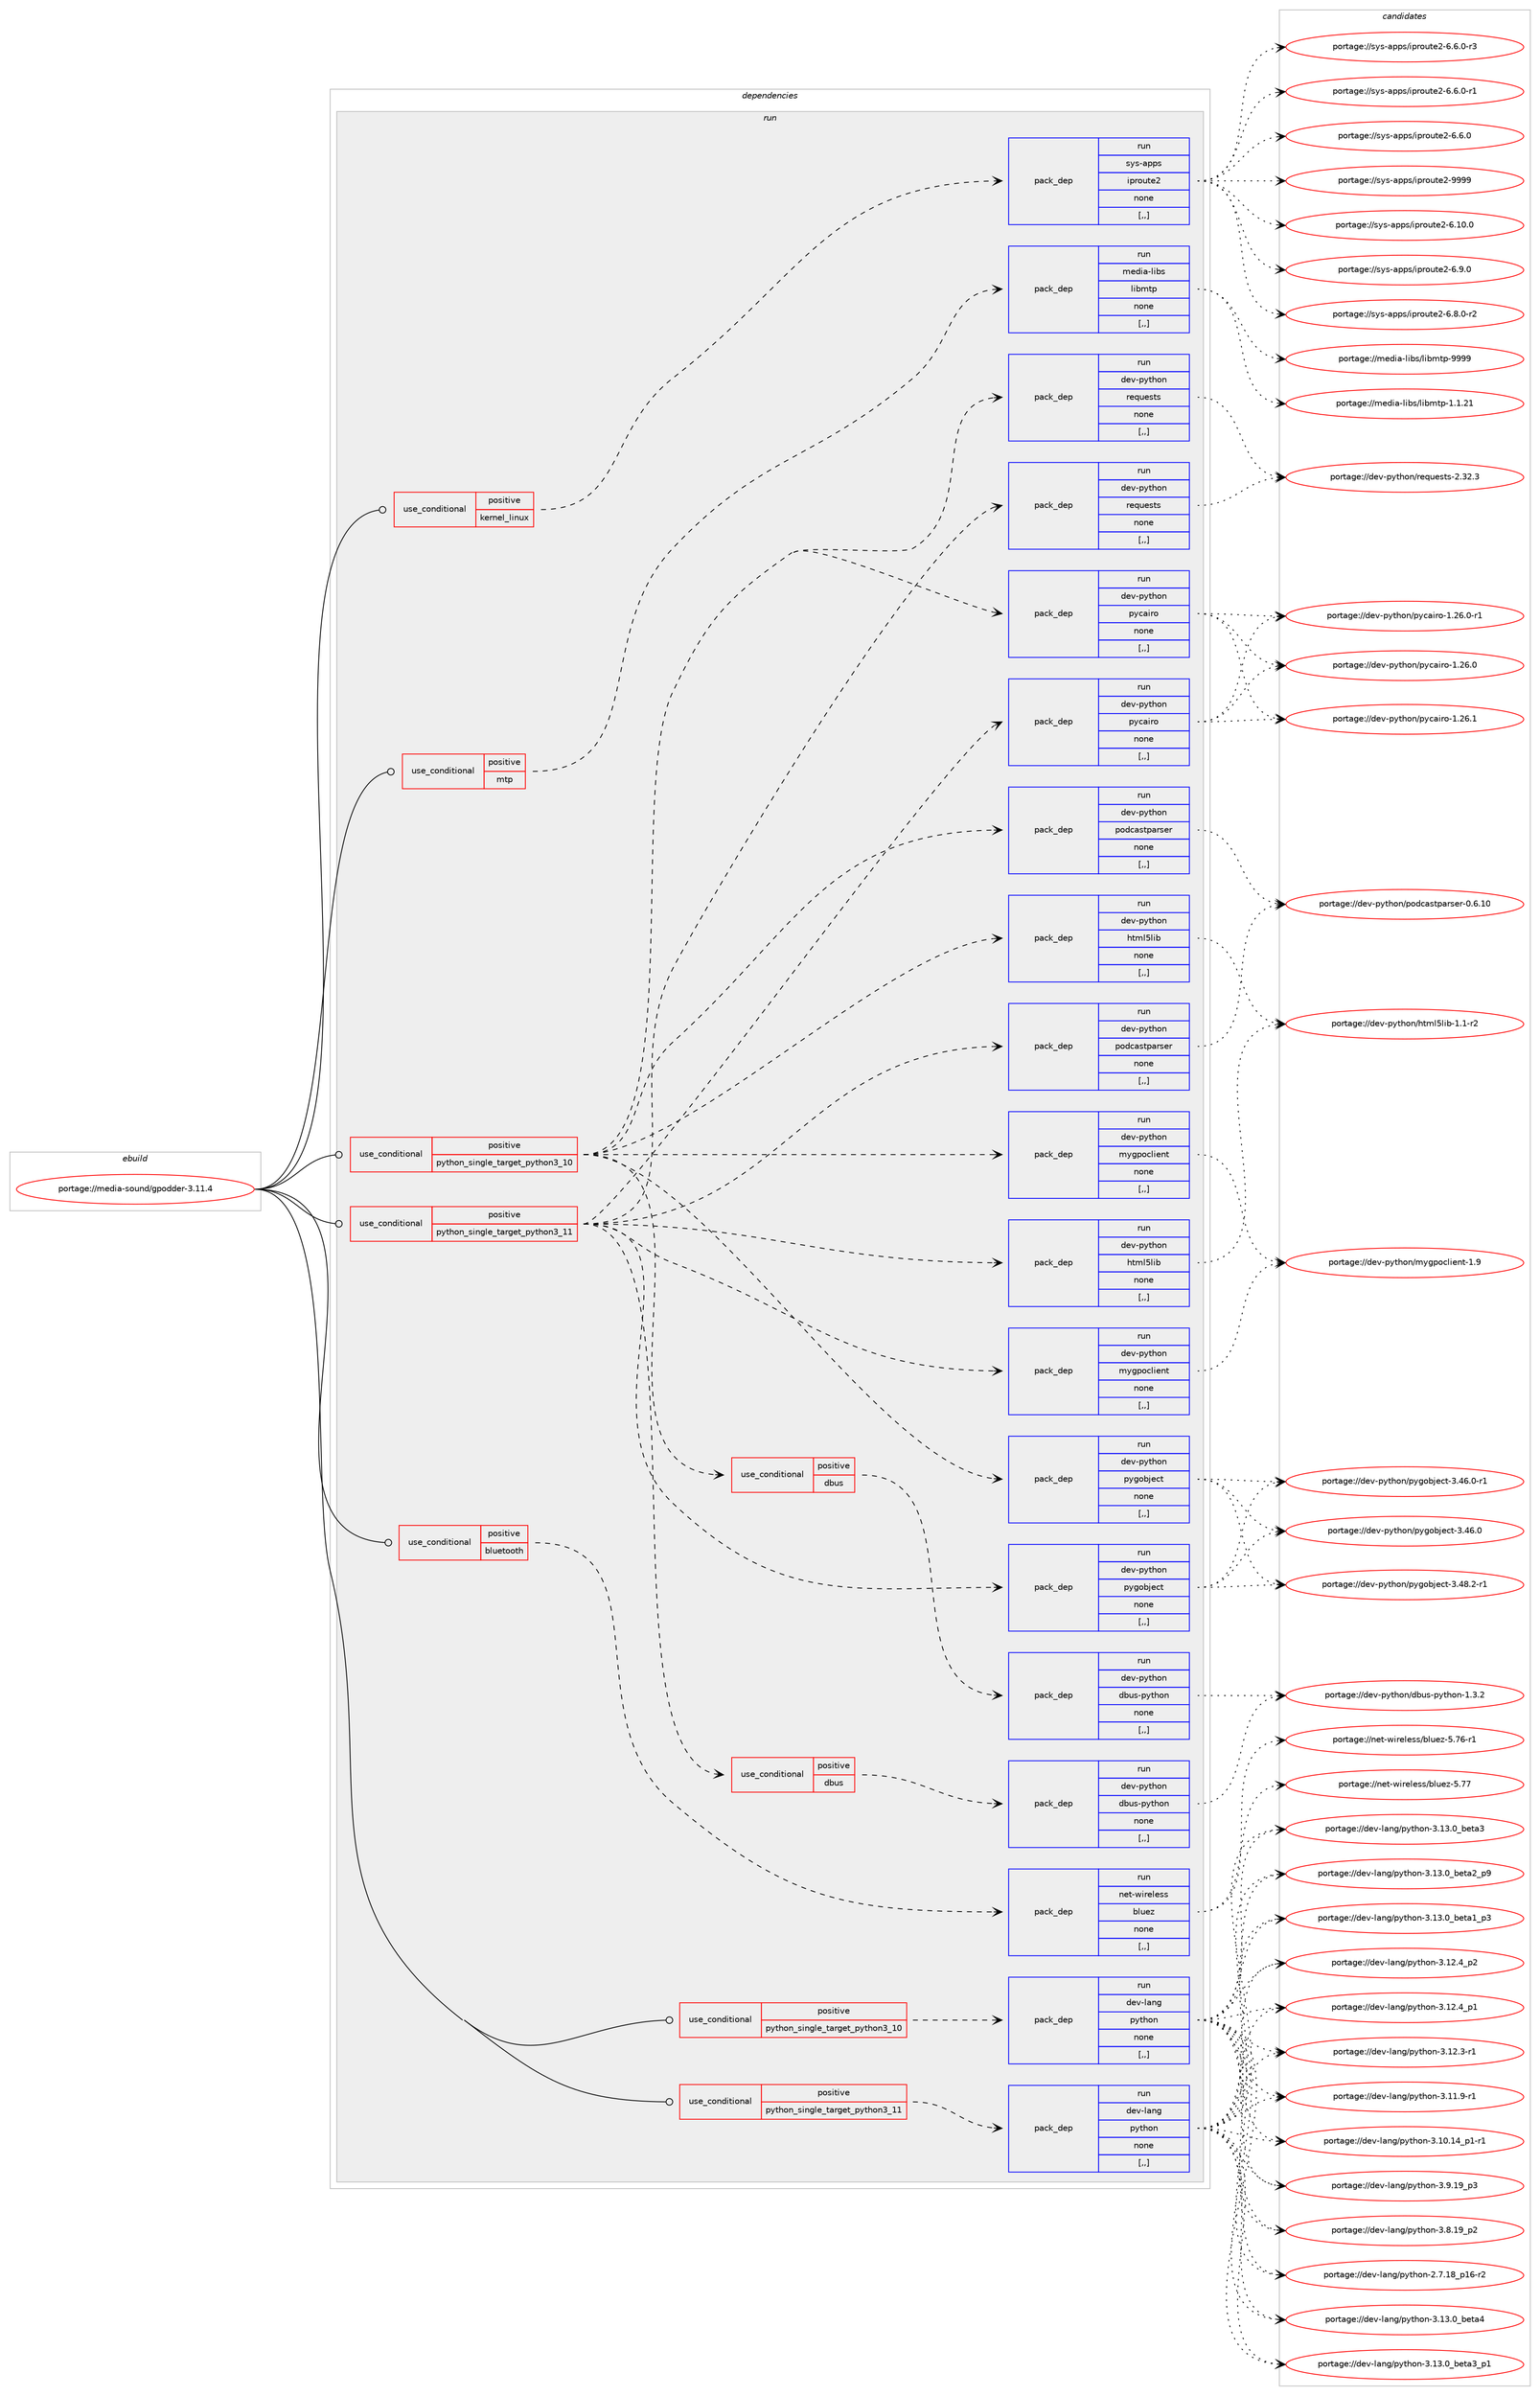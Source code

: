 digraph prolog {

# *************
# Graph options
# *************

newrank=true;
concentrate=true;
compound=true;
graph [rankdir=LR,fontname=Helvetica,fontsize=10,ranksep=1.5];#, ranksep=2.5, nodesep=0.2];
edge  [arrowhead=vee];
node  [fontname=Helvetica,fontsize=10];

# **********
# The ebuild
# **********

subgraph cluster_leftcol {
color=gray;
label=<<i>ebuild</i>>;
id [label="portage://media-sound/gpodder-3.11.4", color=red, width=4, href="../media-sound/gpodder-3.11.4.svg"];
}

# ****************
# The dependencies
# ****************

subgraph cluster_midcol {
color=gray;
label=<<i>dependencies</i>>;
subgraph cluster_compile {
fillcolor="#eeeeee";
style=filled;
label=<<i>compile</i>>;
}
subgraph cluster_compileandrun {
fillcolor="#eeeeee";
style=filled;
label=<<i>compile and run</i>>;
}
subgraph cluster_run {
fillcolor="#eeeeee";
style=filled;
label=<<i>run</i>>;
subgraph cond79698 {
dependency314898 [label=<<TABLE BORDER="0" CELLBORDER="1" CELLSPACING="0" CELLPADDING="4"><TR><TD ROWSPAN="3" CELLPADDING="10">use_conditional</TD></TR><TR><TD>positive</TD></TR><TR><TD>bluetooth</TD></TR></TABLE>>, shape=none, color=red];
subgraph pack232759 {
dependency314899 [label=<<TABLE BORDER="0" CELLBORDER="1" CELLSPACING="0" CELLPADDING="4" WIDTH="220"><TR><TD ROWSPAN="6" CELLPADDING="30">pack_dep</TD></TR><TR><TD WIDTH="110">run</TD></TR><TR><TD>net-wireless</TD></TR><TR><TD>bluez</TD></TR><TR><TD>none</TD></TR><TR><TD>[,,]</TD></TR></TABLE>>, shape=none, color=blue];
}
dependency314898:e -> dependency314899:w [weight=20,style="dashed",arrowhead="vee"];
}
id:e -> dependency314898:w [weight=20,style="solid",arrowhead="odot"];
subgraph cond79699 {
dependency314900 [label=<<TABLE BORDER="0" CELLBORDER="1" CELLSPACING="0" CELLPADDING="4"><TR><TD ROWSPAN="3" CELLPADDING="10">use_conditional</TD></TR><TR><TD>positive</TD></TR><TR><TD>kernel_linux</TD></TR></TABLE>>, shape=none, color=red];
subgraph pack232760 {
dependency314901 [label=<<TABLE BORDER="0" CELLBORDER="1" CELLSPACING="0" CELLPADDING="4" WIDTH="220"><TR><TD ROWSPAN="6" CELLPADDING="30">pack_dep</TD></TR><TR><TD WIDTH="110">run</TD></TR><TR><TD>sys-apps</TD></TR><TR><TD>iproute2</TD></TR><TR><TD>none</TD></TR><TR><TD>[,,]</TD></TR></TABLE>>, shape=none, color=blue];
}
dependency314900:e -> dependency314901:w [weight=20,style="dashed",arrowhead="vee"];
}
id:e -> dependency314900:w [weight=20,style="solid",arrowhead="odot"];
subgraph cond79700 {
dependency314902 [label=<<TABLE BORDER="0" CELLBORDER="1" CELLSPACING="0" CELLPADDING="4"><TR><TD ROWSPAN="3" CELLPADDING="10">use_conditional</TD></TR><TR><TD>positive</TD></TR><TR><TD>mtp</TD></TR></TABLE>>, shape=none, color=red];
subgraph pack232761 {
dependency314903 [label=<<TABLE BORDER="0" CELLBORDER="1" CELLSPACING="0" CELLPADDING="4" WIDTH="220"><TR><TD ROWSPAN="6" CELLPADDING="30">pack_dep</TD></TR><TR><TD WIDTH="110">run</TD></TR><TR><TD>media-libs</TD></TR><TR><TD>libmtp</TD></TR><TR><TD>none</TD></TR><TR><TD>[,,]</TD></TR></TABLE>>, shape=none, color=blue];
}
dependency314902:e -> dependency314903:w [weight=20,style="dashed",arrowhead="vee"];
}
id:e -> dependency314902:w [weight=20,style="solid",arrowhead="odot"];
subgraph cond79701 {
dependency314904 [label=<<TABLE BORDER="0" CELLBORDER="1" CELLSPACING="0" CELLPADDING="4"><TR><TD ROWSPAN="3" CELLPADDING="10">use_conditional</TD></TR><TR><TD>positive</TD></TR><TR><TD>python_single_target_python3_10</TD></TR></TABLE>>, shape=none, color=red];
subgraph pack232762 {
dependency314905 [label=<<TABLE BORDER="0" CELLBORDER="1" CELLSPACING="0" CELLPADDING="4" WIDTH="220"><TR><TD ROWSPAN="6" CELLPADDING="30">pack_dep</TD></TR><TR><TD WIDTH="110">run</TD></TR><TR><TD>dev-lang</TD></TR><TR><TD>python</TD></TR><TR><TD>none</TD></TR><TR><TD>[,,]</TD></TR></TABLE>>, shape=none, color=blue];
}
dependency314904:e -> dependency314905:w [weight=20,style="dashed",arrowhead="vee"];
}
id:e -> dependency314904:w [weight=20,style="solid",arrowhead="odot"];
subgraph cond79702 {
dependency314906 [label=<<TABLE BORDER="0" CELLBORDER="1" CELLSPACING="0" CELLPADDING="4"><TR><TD ROWSPAN="3" CELLPADDING="10">use_conditional</TD></TR><TR><TD>positive</TD></TR><TR><TD>python_single_target_python3_10</TD></TR></TABLE>>, shape=none, color=red];
subgraph pack232763 {
dependency314907 [label=<<TABLE BORDER="0" CELLBORDER="1" CELLSPACING="0" CELLPADDING="4" WIDTH="220"><TR><TD ROWSPAN="6" CELLPADDING="30">pack_dep</TD></TR><TR><TD WIDTH="110">run</TD></TR><TR><TD>dev-python</TD></TR><TR><TD>html5lib</TD></TR><TR><TD>none</TD></TR><TR><TD>[,,]</TD></TR></TABLE>>, shape=none, color=blue];
}
dependency314906:e -> dependency314907:w [weight=20,style="dashed",arrowhead="vee"];
subgraph pack232764 {
dependency314908 [label=<<TABLE BORDER="0" CELLBORDER="1" CELLSPACING="0" CELLPADDING="4" WIDTH="220"><TR><TD ROWSPAN="6" CELLPADDING="30">pack_dep</TD></TR><TR><TD WIDTH="110">run</TD></TR><TR><TD>dev-python</TD></TR><TR><TD>pycairo</TD></TR><TR><TD>none</TD></TR><TR><TD>[,,]</TD></TR></TABLE>>, shape=none, color=blue];
}
dependency314906:e -> dependency314908:w [weight=20,style="dashed",arrowhead="vee"];
subgraph pack232765 {
dependency314909 [label=<<TABLE BORDER="0" CELLBORDER="1" CELLSPACING="0" CELLPADDING="4" WIDTH="220"><TR><TD ROWSPAN="6" CELLPADDING="30">pack_dep</TD></TR><TR><TD WIDTH="110">run</TD></TR><TR><TD>dev-python</TD></TR><TR><TD>pygobject</TD></TR><TR><TD>none</TD></TR><TR><TD>[,,]</TD></TR></TABLE>>, shape=none, color=blue];
}
dependency314906:e -> dependency314909:w [weight=20,style="dashed",arrowhead="vee"];
subgraph pack232766 {
dependency314910 [label=<<TABLE BORDER="0" CELLBORDER="1" CELLSPACING="0" CELLPADDING="4" WIDTH="220"><TR><TD ROWSPAN="6" CELLPADDING="30">pack_dep</TD></TR><TR><TD WIDTH="110">run</TD></TR><TR><TD>dev-python</TD></TR><TR><TD>podcastparser</TD></TR><TR><TD>none</TD></TR><TR><TD>[,,]</TD></TR></TABLE>>, shape=none, color=blue];
}
dependency314906:e -> dependency314910:w [weight=20,style="dashed",arrowhead="vee"];
subgraph pack232767 {
dependency314911 [label=<<TABLE BORDER="0" CELLBORDER="1" CELLSPACING="0" CELLPADDING="4" WIDTH="220"><TR><TD ROWSPAN="6" CELLPADDING="30">pack_dep</TD></TR><TR><TD WIDTH="110">run</TD></TR><TR><TD>dev-python</TD></TR><TR><TD>mygpoclient</TD></TR><TR><TD>none</TD></TR><TR><TD>[,,]</TD></TR></TABLE>>, shape=none, color=blue];
}
dependency314906:e -> dependency314911:w [weight=20,style="dashed",arrowhead="vee"];
subgraph pack232768 {
dependency314912 [label=<<TABLE BORDER="0" CELLBORDER="1" CELLSPACING="0" CELLPADDING="4" WIDTH="220"><TR><TD ROWSPAN="6" CELLPADDING="30">pack_dep</TD></TR><TR><TD WIDTH="110">run</TD></TR><TR><TD>dev-python</TD></TR><TR><TD>requests</TD></TR><TR><TD>none</TD></TR><TR><TD>[,,]</TD></TR></TABLE>>, shape=none, color=blue];
}
dependency314906:e -> dependency314912:w [weight=20,style="dashed",arrowhead="vee"];
subgraph cond79703 {
dependency314913 [label=<<TABLE BORDER="0" CELLBORDER="1" CELLSPACING="0" CELLPADDING="4"><TR><TD ROWSPAN="3" CELLPADDING="10">use_conditional</TD></TR><TR><TD>positive</TD></TR><TR><TD>dbus</TD></TR></TABLE>>, shape=none, color=red];
subgraph pack232769 {
dependency314914 [label=<<TABLE BORDER="0" CELLBORDER="1" CELLSPACING="0" CELLPADDING="4" WIDTH="220"><TR><TD ROWSPAN="6" CELLPADDING="30">pack_dep</TD></TR><TR><TD WIDTH="110">run</TD></TR><TR><TD>dev-python</TD></TR><TR><TD>dbus-python</TD></TR><TR><TD>none</TD></TR><TR><TD>[,,]</TD></TR></TABLE>>, shape=none, color=blue];
}
dependency314913:e -> dependency314914:w [weight=20,style="dashed",arrowhead="vee"];
}
dependency314906:e -> dependency314913:w [weight=20,style="dashed",arrowhead="vee"];
}
id:e -> dependency314906:w [weight=20,style="solid",arrowhead="odot"];
subgraph cond79704 {
dependency314915 [label=<<TABLE BORDER="0" CELLBORDER="1" CELLSPACING="0" CELLPADDING="4"><TR><TD ROWSPAN="3" CELLPADDING="10">use_conditional</TD></TR><TR><TD>positive</TD></TR><TR><TD>python_single_target_python3_11</TD></TR></TABLE>>, shape=none, color=red];
subgraph pack232770 {
dependency314916 [label=<<TABLE BORDER="0" CELLBORDER="1" CELLSPACING="0" CELLPADDING="4" WIDTH="220"><TR><TD ROWSPAN="6" CELLPADDING="30">pack_dep</TD></TR><TR><TD WIDTH="110">run</TD></TR><TR><TD>dev-lang</TD></TR><TR><TD>python</TD></TR><TR><TD>none</TD></TR><TR><TD>[,,]</TD></TR></TABLE>>, shape=none, color=blue];
}
dependency314915:e -> dependency314916:w [weight=20,style="dashed",arrowhead="vee"];
}
id:e -> dependency314915:w [weight=20,style="solid",arrowhead="odot"];
subgraph cond79705 {
dependency314917 [label=<<TABLE BORDER="0" CELLBORDER="1" CELLSPACING="0" CELLPADDING="4"><TR><TD ROWSPAN="3" CELLPADDING="10">use_conditional</TD></TR><TR><TD>positive</TD></TR><TR><TD>python_single_target_python3_11</TD></TR></TABLE>>, shape=none, color=red];
subgraph pack232771 {
dependency314918 [label=<<TABLE BORDER="0" CELLBORDER="1" CELLSPACING="0" CELLPADDING="4" WIDTH="220"><TR><TD ROWSPAN="6" CELLPADDING="30">pack_dep</TD></TR><TR><TD WIDTH="110">run</TD></TR><TR><TD>dev-python</TD></TR><TR><TD>html5lib</TD></TR><TR><TD>none</TD></TR><TR><TD>[,,]</TD></TR></TABLE>>, shape=none, color=blue];
}
dependency314917:e -> dependency314918:w [weight=20,style="dashed",arrowhead="vee"];
subgraph pack232772 {
dependency314919 [label=<<TABLE BORDER="0" CELLBORDER="1" CELLSPACING="0" CELLPADDING="4" WIDTH="220"><TR><TD ROWSPAN="6" CELLPADDING="30">pack_dep</TD></TR><TR><TD WIDTH="110">run</TD></TR><TR><TD>dev-python</TD></TR><TR><TD>pycairo</TD></TR><TR><TD>none</TD></TR><TR><TD>[,,]</TD></TR></TABLE>>, shape=none, color=blue];
}
dependency314917:e -> dependency314919:w [weight=20,style="dashed",arrowhead="vee"];
subgraph pack232773 {
dependency314920 [label=<<TABLE BORDER="0" CELLBORDER="1" CELLSPACING="0" CELLPADDING="4" WIDTH="220"><TR><TD ROWSPAN="6" CELLPADDING="30">pack_dep</TD></TR><TR><TD WIDTH="110">run</TD></TR><TR><TD>dev-python</TD></TR><TR><TD>pygobject</TD></TR><TR><TD>none</TD></TR><TR><TD>[,,]</TD></TR></TABLE>>, shape=none, color=blue];
}
dependency314917:e -> dependency314920:w [weight=20,style="dashed",arrowhead="vee"];
subgraph pack232774 {
dependency314921 [label=<<TABLE BORDER="0" CELLBORDER="1" CELLSPACING="0" CELLPADDING="4" WIDTH="220"><TR><TD ROWSPAN="6" CELLPADDING="30">pack_dep</TD></TR><TR><TD WIDTH="110">run</TD></TR><TR><TD>dev-python</TD></TR><TR><TD>podcastparser</TD></TR><TR><TD>none</TD></TR><TR><TD>[,,]</TD></TR></TABLE>>, shape=none, color=blue];
}
dependency314917:e -> dependency314921:w [weight=20,style="dashed",arrowhead="vee"];
subgraph pack232775 {
dependency314922 [label=<<TABLE BORDER="0" CELLBORDER="1" CELLSPACING="0" CELLPADDING="4" WIDTH="220"><TR><TD ROWSPAN="6" CELLPADDING="30">pack_dep</TD></TR><TR><TD WIDTH="110">run</TD></TR><TR><TD>dev-python</TD></TR><TR><TD>mygpoclient</TD></TR><TR><TD>none</TD></TR><TR><TD>[,,]</TD></TR></TABLE>>, shape=none, color=blue];
}
dependency314917:e -> dependency314922:w [weight=20,style="dashed",arrowhead="vee"];
subgraph pack232776 {
dependency314923 [label=<<TABLE BORDER="0" CELLBORDER="1" CELLSPACING="0" CELLPADDING="4" WIDTH="220"><TR><TD ROWSPAN="6" CELLPADDING="30">pack_dep</TD></TR><TR><TD WIDTH="110">run</TD></TR><TR><TD>dev-python</TD></TR><TR><TD>requests</TD></TR><TR><TD>none</TD></TR><TR><TD>[,,]</TD></TR></TABLE>>, shape=none, color=blue];
}
dependency314917:e -> dependency314923:w [weight=20,style="dashed",arrowhead="vee"];
subgraph cond79706 {
dependency314924 [label=<<TABLE BORDER="0" CELLBORDER="1" CELLSPACING="0" CELLPADDING="4"><TR><TD ROWSPAN="3" CELLPADDING="10">use_conditional</TD></TR><TR><TD>positive</TD></TR><TR><TD>dbus</TD></TR></TABLE>>, shape=none, color=red];
subgraph pack232777 {
dependency314925 [label=<<TABLE BORDER="0" CELLBORDER="1" CELLSPACING="0" CELLPADDING="4" WIDTH="220"><TR><TD ROWSPAN="6" CELLPADDING="30">pack_dep</TD></TR><TR><TD WIDTH="110">run</TD></TR><TR><TD>dev-python</TD></TR><TR><TD>dbus-python</TD></TR><TR><TD>none</TD></TR><TR><TD>[,,]</TD></TR></TABLE>>, shape=none, color=blue];
}
dependency314924:e -> dependency314925:w [weight=20,style="dashed",arrowhead="vee"];
}
dependency314917:e -> dependency314924:w [weight=20,style="dashed",arrowhead="vee"];
}
id:e -> dependency314917:w [weight=20,style="solid",arrowhead="odot"];
}
}

# **************
# The candidates
# **************

subgraph cluster_choices {
rank=same;
color=gray;
label=<<i>candidates</i>>;

subgraph choice232759 {
color=black;
nodesep=1;
choice1101011164511910511410110810111511547981081171011224553465555 [label="portage://net-wireless/bluez-5.77", color=red, width=4,href="../net-wireless/bluez-5.77.svg"];
choice11010111645119105114101108101115115479810811710112245534655544511449 [label="portage://net-wireless/bluez-5.76-r1", color=red, width=4,href="../net-wireless/bluez-5.76-r1.svg"];
dependency314899:e -> choice1101011164511910511410110810111511547981081171011224553465555:w [style=dotted,weight="100"];
dependency314899:e -> choice11010111645119105114101108101115115479810811710112245534655544511449:w [style=dotted,weight="100"];
}
subgraph choice232760 {
color=black;
nodesep=1;
choice115121115459711211211547105112114111117116101504557575757 [label="portage://sys-apps/iproute2-9999", color=red, width=4,href="../sys-apps/iproute2-9999.svg"];
choice1151211154597112112115471051121141111171161015045544649484648 [label="portage://sys-apps/iproute2-6.10.0", color=red, width=4,href="../sys-apps/iproute2-6.10.0.svg"];
choice11512111545971121121154710511211411111711610150455446574648 [label="portage://sys-apps/iproute2-6.9.0", color=red, width=4,href="../sys-apps/iproute2-6.9.0.svg"];
choice115121115459711211211547105112114111117116101504554465646484511450 [label="portage://sys-apps/iproute2-6.8.0-r2", color=red, width=4,href="../sys-apps/iproute2-6.8.0-r2.svg"];
choice115121115459711211211547105112114111117116101504554465446484511451 [label="portage://sys-apps/iproute2-6.6.0-r3", color=red, width=4,href="../sys-apps/iproute2-6.6.0-r3.svg"];
choice115121115459711211211547105112114111117116101504554465446484511449 [label="portage://sys-apps/iproute2-6.6.0-r1", color=red, width=4,href="../sys-apps/iproute2-6.6.0-r1.svg"];
choice11512111545971121121154710511211411111711610150455446544648 [label="portage://sys-apps/iproute2-6.6.0", color=red, width=4,href="../sys-apps/iproute2-6.6.0.svg"];
dependency314901:e -> choice115121115459711211211547105112114111117116101504557575757:w [style=dotted,weight="100"];
dependency314901:e -> choice1151211154597112112115471051121141111171161015045544649484648:w [style=dotted,weight="100"];
dependency314901:e -> choice11512111545971121121154710511211411111711610150455446574648:w [style=dotted,weight="100"];
dependency314901:e -> choice115121115459711211211547105112114111117116101504554465646484511450:w [style=dotted,weight="100"];
dependency314901:e -> choice115121115459711211211547105112114111117116101504554465446484511451:w [style=dotted,weight="100"];
dependency314901:e -> choice115121115459711211211547105112114111117116101504554465446484511449:w [style=dotted,weight="100"];
dependency314901:e -> choice11512111545971121121154710511211411111711610150455446544648:w [style=dotted,weight="100"];
}
subgraph choice232761 {
color=black;
nodesep=1;
choice10910110010597451081059811547108105981091161124557575757 [label="portage://media-libs/libmtp-9999", color=red, width=4,href="../media-libs/libmtp-9999.svg"];
choice109101100105974510810598115471081059810911611245494649465049 [label="portage://media-libs/libmtp-1.1.21", color=red, width=4,href="../media-libs/libmtp-1.1.21.svg"];
dependency314903:e -> choice10910110010597451081059811547108105981091161124557575757:w [style=dotted,weight="100"];
dependency314903:e -> choice109101100105974510810598115471081059810911611245494649465049:w [style=dotted,weight="100"];
}
subgraph choice232762 {
color=black;
nodesep=1;
choice1001011184510897110103471121211161041111104551464951464895981011169752 [label="portage://dev-lang/python-3.13.0_beta4", color=red, width=4,href="../dev-lang/python-3.13.0_beta4.svg"];
choice10010111845108971101034711212111610411111045514649514648959810111697519511249 [label="portage://dev-lang/python-3.13.0_beta3_p1", color=red, width=4,href="../dev-lang/python-3.13.0_beta3_p1.svg"];
choice1001011184510897110103471121211161041111104551464951464895981011169751 [label="portage://dev-lang/python-3.13.0_beta3", color=red, width=4,href="../dev-lang/python-3.13.0_beta3.svg"];
choice10010111845108971101034711212111610411111045514649514648959810111697509511257 [label="portage://dev-lang/python-3.13.0_beta2_p9", color=red, width=4,href="../dev-lang/python-3.13.0_beta2_p9.svg"];
choice10010111845108971101034711212111610411111045514649514648959810111697499511251 [label="portage://dev-lang/python-3.13.0_beta1_p3", color=red, width=4,href="../dev-lang/python-3.13.0_beta1_p3.svg"];
choice100101118451089711010347112121116104111110455146495046529511250 [label="portage://dev-lang/python-3.12.4_p2", color=red, width=4,href="../dev-lang/python-3.12.4_p2.svg"];
choice100101118451089711010347112121116104111110455146495046529511249 [label="portage://dev-lang/python-3.12.4_p1", color=red, width=4,href="../dev-lang/python-3.12.4_p1.svg"];
choice100101118451089711010347112121116104111110455146495046514511449 [label="portage://dev-lang/python-3.12.3-r1", color=red, width=4,href="../dev-lang/python-3.12.3-r1.svg"];
choice100101118451089711010347112121116104111110455146494946574511449 [label="portage://dev-lang/python-3.11.9-r1", color=red, width=4,href="../dev-lang/python-3.11.9-r1.svg"];
choice100101118451089711010347112121116104111110455146494846495295112494511449 [label="portage://dev-lang/python-3.10.14_p1-r1", color=red, width=4,href="../dev-lang/python-3.10.14_p1-r1.svg"];
choice100101118451089711010347112121116104111110455146574649579511251 [label="portage://dev-lang/python-3.9.19_p3", color=red, width=4,href="../dev-lang/python-3.9.19_p3.svg"];
choice100101118451089711010347112121116104111110455146564649579511250 [label="portage://dev-lang/python-3.8.19_p2", color=red, width=4,href="../dev-lang/python-3.8.19_p2.svg"];
choice100101118451089711010347112121116104111110455046554649569511249544511450 [label="portage://dev-lang/python-2.7.18_p16-r2", color=red, width=4,href="../dev-lang/python-2.7.18_p16-r2.svg"];
dependency314905:e -> choice1001011184510897110103471121211161041111104551464951464895981011169752:w [style=dotted,weight="100"];
dependency314905:e -> choice10010111845108971101034711212111610411111045514649514648959810111697519511249:w [style=dotted,weight="100"];
dependency314905:e -> choice1001011184510897110103471121211161041111104551464951464895981011169751:w [style=dotted,weight="100"];
dependency314905:e -> choice10010111845108971101034711212111610411111045514649514648959810111697509511257:w [style=dotted,weight="100"];
dependency314905:e -> choice10010111845108971101034711212111610411111045514649514648959810111697499511251:w [style=dotted,weight="100"];
dependency314905:e -> choice100101118451089711010347112121116104111110455146495046529511250:w [style=dotted,weight="100"];
dependency314905:e -> choice100101118451089711010347112121116104111110455146495046529511249:w [style=dotted,weight="100"];
dependency314905:e -> choice100101118451089711010347112121116104111110455146495046514511449:w [style=dotted,weight="100"];
dependency314905:e -> choice100101118451089711010347112121116104111110455146494946574511449:w [style=dotted,weight="100"];
dependency314905:e -> choice100101118451089711010347112121116104111110455146494846495295112494511449:w [style=dotted,weight="100"];
dependency314905:e -> choice100101118451089711010347112121116104111110455146574649579511251:w [style=dotted,weight="100"];
dependency314905:e -> choice100101118451089711010347112121116104111110455146564649579511250:w [style=dotted,weight="100"];
dependency314905:e -> choice100101118451089711010347112121116104111110455046554649569511249544511450:w [style=dotted,weight="100"];
}
subgraph choice232763 {
color=black;
nodesep=1;
choice10010111845112121116104111110471041161091085310810598454946494511450 [label="portage://dev-python/html5lib-1.1-r2", color=red, width=4,href="../dev-python/html5lib-1.1-r2.svg"];
dependency314907:e -> choice10010111845112121116104111110471041161091085310810598454946494511450:w [style=dotted,weight="100"];
}
subgraph choice232764 {
color=black;
nodesep=1;
choice1001011184511212111610411111047112121999710511411145494650544649 [label="portage://dev-python/pycairo-1.26.1", color=red, width=4,href="../dev-python/pycairo-1.26.1.svg"];
choice10010111845112121116104111110471121219997105114111454946505446484511449 [label="portage://dev-python/pycairo-1.26.0-r1", color=red, width=4,href="../dev-python/pycairo-1.26.0-r1.svg"];
choice1001011184511212111610411111047112121999710511411145494650544648 [label="portage://dev-python/pycairo-1.26.0", color=red, width=4,href="../dev-python/pycairo-1.26.0.svg"];
dependency314908:e -> choice1001011184511212111610411111047112121999710511411145494650544649:w [style=dotted,weight="100"];
dependency314908:e -> choice10010111845112121116104111110471121219997105114111454946505446484511449:w [style=dotted,weight="100"];
dependency314908:e -> choice1001011184511212111610411111047112121999710511411145494650544648:w [style=dotted,weight="100"];
}
subgraph choice232765 {
color=black;
nodesep=1;
choice10010111845112121116104111110471121211031119810610199116455146525646504511449 [label="portage://dev-python/pygobject-3.48.2-r1", color=red, width=4,href="../dev-python/pygobject-3.48.2-r1.svg"];
choice10010111845112121116104111110471121211031119810610199116455146525446484511449 [label="portage://dev-python/pygobject-3.46.0-r1", color=red, width=4,href="../dev-python/pygobject-3.46.0-r1.svg"];
choice1001011184511212111610411111047112121103111981061019911645514652544648 [label="portage://dev-python/pygobject-3.46.0", color=red, width=4,href="../dev-python/pygobject-3.46.0.svg"];
dependency314909:e -> choice10010111845112121116104111110471121211031119810610199116455146525646504511449:w [style=dotted,weight="100"];
dependency314909:e -> choice10010111845112121116104111110471121211031119810610199116455146525446484511449:w [style=dotted,weight="100"];
dependency314909:e -> choice1001011184511212111610411111047112121103111981061019911645514652544648:w [style=dotted,weight="100"];
}
subgraph choice232766 {
color=black;
nodesep=1;
choice100101118451121211161041111104711211110099971151161129711411510111445484654464948 [label="portage://dev-python/podcastparser-0.6.10", color=red, width=4,href="../dev-python/podcastparser-0.6.10.svg"];
dependency314910:e -> choice100101118451121211161041111104711211110099971151161129711411510111445484654464948:w [style=dotted,weight="100"];
}
subgraph choice232767 {
color=black;
nodesep=1;
choice10010111845112121116104111110471091211031121119910810510111011645494657 [label="portage://dev-python/mygpoclient-1.9", color=red, width=4,href="../dev-python/mygpoclient-1.9.svg"];
dependency314911:e -> choice10010111845112121116104111110471091211031121119910810510111011645494657:w [style=dotted,weight="100"];
}
subgraph choice232768 {
color=black;
nodesep=1;
choice100101118451121211161041111104711410111311710111511611545504651504651 [label="portage://dev-python/requests-2.32.3", color=red, width=4,href="../dev-python/requests-2.32.3.svg"];
dependency314912:e -> choice100101118451121211161041111104711410111311710111511611545504651504651:w [style=dotted,weight="100"];
}
subgraph choice232769 {
color=black;
nodesep=1;
choice10010111845112121116104111110471009811711545112121116104111110454946514650 [label="portage://dev-python/dbus-python-1.3.2", color=red, width=4,href="../dev-python/dbus-python-1.3.2.svg"];
dependency314914:e -> choice10010111845112121116104111110471009811711545112121116104111110454946514650:w [style=dotted,weight="100"];
}
subgraph choice232770 {
color=black;
nodesep=1;
choice1001011184510897110103471121211161041111104551464951464895981011169752 [label="portage://dev-lang/python-3.13.0_beta4", color=red, width=4,href="../dev-lang/python-3.13.0_beta4.svg"];
choice10010111845108971101034711212111610411111045514649514648959810111697519511249 [label="portage://dev-lang/python-3.13.0_beta3_p1", color=red, width=4,href="../dev-lang/python-3.13.0_beta3_p1.svg"];
choice1001011184510897110103471121211161041111104551464951464895981011169751 [label="portage://dev-lang/python-3.13.0_beta3", color=red, width=4,href="../dev-lang/python-3.13.0_beta3.svg"];
choice10010111845108971101034711212111610411111045514649514648959810111697509511257 [label="portage://dev-lang/python-3.13.0_beta2_p9", color=red, width=4,href="../dev-lang/python-3.13.0_beta2_p9.svg"];
choice10010111845108971101034711212111610411111045514649514648959810111697499511251 [label="portage://dev-lang/python-3.13.0_beta1_p3", color=red, width=4,href="../dev-lang/python-3.13.0_beta1_p3.svg"];
choice100101118451089711010347112121116104111110455146495046529511250 [label="portage://dev-lang/python-3.12.4_p2", color=red, width=4,href="../dev-lang/python-3.12.4_p2.svg"];
choice100101118451089711010347112121116104111110455146495046529511249 [label="portage://dev-lang/python-3.12.4_p1", color=red, width=4,href="../dev-lang/python-3.12.4_p1.svg"];
choice100101118451089711010347112121116104111110455146495046514511449 [label="portage://dev-lang/python-3.12.3-r1", color=red, width=4,href="../dev-lang/python-3.12.3-r1.svg"];
choice100101118451089711010347112121116104111110455146494946574511449 [label="portage://dev-lang/python-3.11.9-r1", color=red, width=4,href="../dev-lang/python-3.11.9-r1.svg"];
choice100101118451089711010347112121116104111110455146494846495295112494511449 [label="portage://dev-lang/python-3.10.14_p1-r1", color=red, width=4,href="../dev-lang/python-3.10.14_p1-r1.svg"];
choice100101118451089711010347112121116104111110455146574649579511251 [label="portage://dev-lang/python-3.9.19_p3", color=red, width=4,href="../dev-lang/python-3.9.19_p3.svg"];
choice100101118451089711010347112121116104111110455146564649579511250 [label="portage://dev-lang/python-3.8.19_p2", color=red, width=4,href="../dev-lang/python-3.8.19_p2.svg"];
choice100101118451089711010347112121116104111110455046554649569511249544511450 [label="portage://dev-lang/python-2.7.18_p16-r2", color=red, width=4,href="../dev-lang/python-2.7.18_p16-r2.svg"];
dependency314916:e -> choice1001011184510897110103471121211161041111104551464951464895981011169752:w [style=dotted,weight="100"];
dependency314916:e -> choice10010111845108971101034711212111610411111045514649514648959810111697519511249:w [style=dotted,weight="100"];
dependency314916:e -> choice1001011184510897110103471121211161041111104551464951464895981011169751:w [style=dotted,weight="100"];
dependency314916:e -> choice10010111845108971101034711212111610411111045514649514648959810111697509511257:w [style=dotted,weight="100"];
dependency314916:e -> choice10010111845108971101034711212111610411111045514649514648959810111697499511251:w [style=dotted,weight="100"];
dependency314916:e -> choice100101118451089711010347112121116104111110455146495046529511250:w [style=dotted,weight="100"];
dependency314916:e -> choice100101118451089711010347112121116104111110455146495046529511249:w [style=dotted,weight="100"];
dependency314916:e -> choice100101118451089711010347112121116104111110455146495046514511449:w [style=dotted,weight="100"];
dependency314916:e -> choice100101118451089711010347112121116104111110455146494946574511449:w [style=dotted,weight="100"];
dependency314916:e -> choice100101118451089711010347112121116104111110455146494846495295112494511449:w [style=dotted,weight="100"];
dependency314916:e -> choice100101118451089711010347112121116104111110455146574649579511251:w [style=dotted,weight="100"];
dependency314916:e -> choice100101118451089711010347112121116104111110455146564649579511250:w [style=dotted,weight="100"];
dependency314916:e -> choice100101118451089711010347112121116104111110455046554649569511249544511450:w [style=dotted,weight="100"];
}
subgraph choice232771 {
color=black;
nodesep=1;
choice10010111845112121116104111110471041161091085310810598454946494511450 [label="portage://dev-python/html5lib-1.1-r2", color=red, width=4,href="../dev-python/html5lib-1.1-r2.svg"];
dependency314918:e -> choice10010111845112121116104111110471041161091085310810598454946494511450:w [style=dotted,weight="100"];
}
subgraph choice232772 {
color=black;
nodesep=1;
choice1001011184511212111610411111047112121999710511411145494650544649 [label="portage://dev-python/pycairo-1.26.1", color=red, width=4,href="../dev-python/pycairo-1.26.1.svg"];
choice10010111845112121116104111110471121219997105114111454946505446484511449 [label="portage://dev-python/pycairo-1.26.0-r1", color=red, width=4,href="../dev-python/pycairo-1.26.0-r1.svg"];
choice1001011184511212111610411111047112121999710511411145494650544648 [label="portage://dev-python/pycairo-1.26.0", color=red, width=4,href="../dev-python/pycairo-1.26.0.svg"];
dependency314919:e -> choice1001011184511212111610411111047112121999710511411145494650544649:w [style=dotted,weight="100"];
dependency314919:e -> choice10010111845112121116104111110471121219997105114111454946505446484511449:w [style=dotted,weight="100"];
dependency314919:e -> choice1001011184511212111610411111047112121999710511411145494650544648:w [style=dotted,weight="100"];
}
subgraph choice232773 {
color=black;
nodesep=1;
choice10010111845112121116104111110471121211031119810610199116455146525646504511449 [label="portage://dev-python/pygobject-3.48.2-r1", color=red, width=4,href="../dev-python/pygobject-3.48.2-r1.svg"];
choice10010111845112121116104111110471121211031119810610199116455146525446484511449 [label="portage://dev-python/pygobject-3.46.0-r1", color=red, width=4,href="../dev-python/pygobject-3.46.0-r1.svg"];
choice1001011184511212111610411111047112121103111981061019911645514652544648 [label="portage://dev-python/pygobject-3.46.0", color=red, width=4,href="../dev-python/pygobject-3.46.0.svg"];
dependency314920:e -> choice10010111845112121116104111110471121211031119810610199116455146525646504511449:w [style=dotted,weight="100"];
dependency314920:e -> choice10010111845112121116104111110471121211031119810610199116455146525446484511449:w [style=dotted,weight="100"];
dependency314920:e -> choice1001011184511212111610411111047112121103111981061019911645514652544648:w [style=dotted,weight="100"];
}
subgraph choice232774 {
color=black;
nodesep=1;
choice100101118451121211161041111104711211110099971151161129711411510111445484654464948 [label="portage://dev-python/podcastparser-0.6.10", color=red, width=4,href="../dev-python/podcastparser-0.6.10.svg"];
dependency314921:e -> choice100101118451121211161041111104711211110099971151161129711411510111445484654464948:w [style=dotted,weight="100"];
}
subgraph choice232775 {
color=black;
nodesep=1;
choice10010111845112121116104111110471091211031121119910810510111011645494657 [label="portage://dev-python/mygpoclient-1.9", color=red, width=4,href="../dev-python/mygpoclient-1.9.svg"];
dependency314922:e -> choice10010111845112121116104111110471091211031121119910810510111011645494657:w [style=dotted,weight="100"];
}
subgraph choice232776 {
color=black;
nodesep=1;
choice100101118451121211161041111104711410111311710111511611545504651504651 [label="portage://dev-python/requests-2.32.3", color=red, width=4,href="../dev-python/requests-2.32.3.svg"];
dependency314923:e -> choice100101118451121211161041111104711410111311710111511611545504651504651:w [style=dotted,weight="100"];
}
subgraph choice232777 {
color=black;
nodesep=1;
choice10010111845112121116104111110471009811711545112121116104111110454946514650 [label="portage://dev-python/dbus-python-1.3.2", color=red, width=4,href="../dev-python/dbus-python-1.3.2.svg"];
dependency314925:e -> choice10010111845112121116104111110471009811711545112121116104111110454946514650:w [style=dotted,weight="100"];
}
}

}
